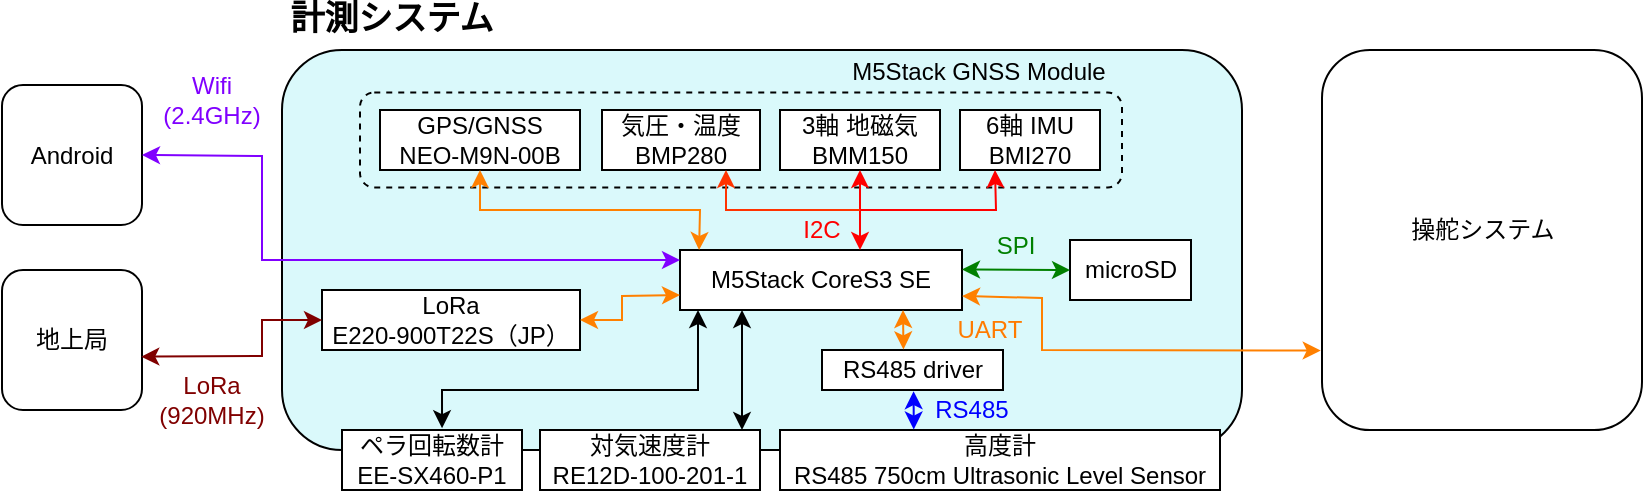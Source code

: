 <mxfile version="26.0.11">
  <diagram name="全体図" id="6K07M-bdMIoADG_4eisC">
    <mxGraphModel dx="989" dy="514" grid="1" gridSize="10" guides="1" tooltips="1" connect="1" arrows="1" fold="1" page="1" pageScale="1" pageWidth="827" pageHeight="1169" math="0" shadow="0">
      <root>
        <mxCell id="0" />
        <mxCell id="1" parent="0" />
        <mxCell id="qhWnbRb1_LZRBb_jjzeY-1" value="" style="rounded=1;whiteSpace=wrap;html=1;fillColor=#daf9fb;" parent="1" vertex="1">
          <mxGeometry x="240" y="90" width="480" height="200" as="geometry" />
        </mxCell>
        <mxCell id="rOg-yM2_KAsI7TXyr_-D-17" value="" style="rounded=1;whiteSpace=wrap;html=1;dashed=1;fillColor=none;" vertex="1" parent="1">
          <mxGeometry x="279" y="111.25" width="381" height="47.5" as="geometry" />
        </mxCell>
        <mxCell id="qhWnbRb1_LZRBb_jjzeY-2" value="M5Stack CoreS3 SE" style="rounded=0;whiteSpace=wrap;html=1;" parent="1" vertex="1">
          <mxGeometry x="439" y="190" width="141" height="30" as="geometry" />
        </mxCell>
        <mxCell id="qhWnbRb1_LZRBb_jjzeY-3" value="6軸 IMU&lt;div&gt;BMI270&lt;/div&gt;" style="rounded=0;whiteSpace=wrap;html=1;" parent="1" vertex="1">
          <mxGeometry x="579" y="120" width="70" height="30" as="geometry" />
        </mxCell>
        <mxCell id="qhWnbRb1_LZRBb_jjzeY-4" value="3軸 地磁気&lt;div&gt;BMM150&lt;/div&gt;" style="rounded=0;whiteSpace=wrap;html=1;" parent="1" vertex="1">
          <mxGeometry x="489" y="120" width="80" height="30" as="geometry" />
        </mxCell>
        <mxCell id="qhWnbRb1_LZRBb_jjzeY-5" value="気圧・温度&lt;div&gt;BMP280&lt;/div&gt;" style="rounded=0;whiteSpace=wrap;html=1;" parent="1" vertex="1">
          <mxGeometry x="400" y="120" width="79" height="30" as="geometry" />
        </mxCell>
        <mxCell id="qhWnbRb1_LZRBb_jjzeY-6" value="GPS/GNSS&lt;div&gt;NEO-M9N-00B&lt;/div&gt;" style="rounded=0;whiteSpace=wrap;html=1;" parent="1" vertex="1">
          <mxGeometry x="289" y="120" width="100" height="30" as="geometry" />
        </mxCell>
        <mxCell id="qhWnbRb1_LZRBb_jjzeY-7" value="LoRa&lt;div&gt;E220-900T22S（JP）&lt;/div&gt;" style="rounded=0;whiteSpace=wrap;html=1;" parent="1" vertex="1">
          <mxGeometry x="260" y="210" width="129" height="30" as="geometry" />
        </mxCell>
        <mxCell id="qhWnbRb1_LZRBb_jjzeY-8" value="microSD" style="rounded=0;whiteSpace=wrap;html=1;" parent="1" vertex="1">
          <mxGeometry x="634" y="185" width="60.5" height="30" as="geometry" />
        </mxCell>
        <mxCell id="qhWnbRb1_LZRBb_jjzeY-11" value="対気速度計&lt;div&gt;RE12D-100-201-1&lt;/div&gt;" style="rounded=0;whiteSpace=wrap;html=1;" parent="1" vertex="1">
          <mxGeometry x="369" y="280" width="110" height="30" as="geometry" />
        </mxCell>
        <mxCell id="qhWnbRb1_LZRBb_jjzeY-12" value="&lt;div&gt;ペラ回転数計&lt;/div&gt;&lt;div&gt;EE-SX460-P1&lt;/div&gt;" style="rounded=0;whiteSpace=wrap;html=1;" parent="1" vertex="1">
          <mxGeometry x="270" y="280" width="90" height="30" as="geometry" />
        </mxCell>
        <mxCell id="qhWnbRb1_LZRBb_jjzeY-13" value="&lt;div&gt;高度計&lt;/div&gt;&lt;div&gt;RS485 750cm Ultrasonic Level Sensor&lt;/div&gt;" style="rounded=0;whiteSpace=wrap;html=1;" parent="1" vertex="1">
          <mxGeometry x="489" y="280" width="220" height="30" as="geometry" />
        </mxCell>
        <mxCell id="qhWnbRb1_LZRBb_jjzeY-18" value="" style="endArrow=classic;startArrow=classic;html=1;rounded=0;strokeColor=#ff0000;" parent="1" edge="1">
          <mxGeometry width="50" height="50" relative="1" as="geometry">
            <mxPoint x="529" y="150" as="sourcePoint" />
            <mxPoint x="529" y="190" as="targetPoint" />
            <Array as="points" />
          </mxGeometry>
        </mxCell>
        <mxCell id="qhWnbRb1_LZRBb_jjzeY-19" value="" style="endArrow=classic;html=1;rounded=0;entryX=0.25;entryY=1;entryDx=0;entryDy=0;strokeColor=#ff0000;" parent="1" target="qhWnbRb1_LZRBb_jjzeY-3" edge="1">
          <mxGeometry width="50" height="50" relative="1" as="geometry">
            <mxPoint x="529" y="170" as="sourcePoint" />
            <mxPoint x="569" y="150" as="targetPoint" />
            <Array as="points">
              <mxPoint x="569" y="170" />
              <mxPoint x="597" y="170" />
            </Array>
          </mxGeometry>
        </mxCell>
        <mxCell id="qhWnbRb1_LZRBb_jjzeY-20" value="" style="endArrow=classic;html=1;rounded=0;strokeColor=#ff3300;" parent="1" edge="1">
          <mxGeometry width="50" height="50" relative="1" as="geometry">
            <mxPoint x="529" y="170" as="sourcePoint" />
            <mxPoint x="462" y="150" as="targetPoint" />
            <Array as="points">
              <mxPoint x="462" y="170" />
            </Array>
          </mxGeometry>
        </mxCell>
        <mxCell id="qhWnbRb1_LZRBb_jjzeY-21" value="I2C" style="text;html=1;align=center;verticalAlign=middle;whiteSpace=wrap;rounded=0;fontColor=#ff0000;" parent="1" vertex="1">
          <mxGeometry x="486.5" y="170" width="46" height="20" as="geometry" />
        </mxCell>
        <mxCell id="qhWnbRb1_LZRBb_jjzeY-22" value="" style="endArrow=classic;startArrow=classic;html=1;rounded=0;strokeColor=#FF8000;entryX=0.106;entryY=0.002;entryDx=0;entryDy=0;entryPerimeter=0;" parent="1" edge="1">
          <mxGeometry width="50" height="50" relative="1" as="geometry">
            <mxPoint x="339" y="150" as="sourcePoint" />
            <mxPoint x="448.54" y="190" as="targetPoint" />
            <Array as="points">
              <mxPoint x="339" y="170" />
              <mxPoint x="449" y="170" />
            </Array>
          </mxGeometry>
        </mxCell>
        <mxCell id="qhWnbRb1_LZRBb_jjzeY-23" value="&lt;font color=&quot;#ff7b00&quot;&gt;UART&lt;/font&gt;" style="text;html=1;align=center;verticalAlign=middle;whiteSpace=wrap;rounded=0;" parent="1" vertex="1">
          <mxGeometry x="569" y="220" width="50" height="20" as="geometry" />
        </mxCell>
        <mxCell id="IAhwxvjueymBkviinYW7-1" value="SPI" style="text;html=1;align=center;verticalAlign=middle;whiteSpace=wrap;rounded=0;fontColor=light-dark(#008000, #00a01a);" parent="1" vertex="1">
          <mxGeometry x="587" y="177.5" width="40" height="20" as="geometry" />
        </mxCell>
        <mxCell id="IAhwxvjueymBkviinYW7-2" value="" style="endArrow=classic;startArrow=classic;html=1;rounded=0;strokeColor=#FF8000;entryX=0;entryY=0.75;entryDx=0;entryDy=0;exitX=1;exitY=0.5;exitDx=0;exitDy=0;" parent="1" source="qhWnbRb1_LZRBb_jjzeY-7" target="qhWnbRb1_LZRBb_jjzeY-2" edge="1">
          <mxGeometry width="50" height="50" relative="1" as="geometry">
            <mxPoint x="389" y="215" as="sourcePoint" />
            <mxPoint x="439" y="215" as="targetPoint" />
            <Array as="points">
              <mxPoint x="410" y="225" />
              <mxPoint x="410" y="213" />
            </Array>
          </mxGeometry>
        </mxCell>
        <mxCell id="IAhwxvjueymBkviinYW7-3" value="" style="endArrow=classic;startArrow=classic;html=1;rounded=0;exitX=0.667;exitY=-0.03;exitDx=0;exitDy=0;exitPerimeter=0;" parent="1" edge="1">
          <mxGeometry width="50" height="50" relative="1" as="geometry">
            <mxPoint x="320.03" y="279.1" as="sourcePoint" />
            <mxPoint x="448" y="220" as="targetPoint" />
            <Array as="points">
              <mxPoint x="320" y="260" />
              <mxPoint x="448" y="260" />
            </Array>
          </mxGeometry>
        </mxCell>
        <mxCell id="IAhwxvjueymBkviinYW7-4" value="" style="endArrow=classic;startArrow=classic;html=1;rounded=0;" parent="1" edge="1">
          <mxGeometry width="50" height="50" relative="1" as="geometry">
            <mxPoint x="470" y="280" as="sourcePoint" />
            <mxPoint x="470" y="220" as="targetPoint" />
          </mxGeometry>
        </mxCell>
        <mxCell id="IAhwxvjueymBkviinYW7-37" value="" style="rounded=1;whiteSpace=wrap;html=1;" parent="1" vertex="1">
          <mxGeometry x="100" y="107.5" width="70" height="70" as="geometry" />
        </mxCell>
        <mxCell id="IAhwxvjueymBkviinYW7-38" value="" style="rounded=1;whiteSpace=wrap;html=1;" parent="1" vertex="1">
          <mxGeometry x="100" y="200" width="70" height="70" as="geometry" />
        </mxCell>
        <mxCell id="IAhwxvjueymBkviinYW7-40" value="Android" style="text;html=1;align=center;verticalAlign=middle;whiteSpace=wrap;rounded=0;" parent="1" vertex="1">
          <mxGeometry x="105" y="125" width="60" height="35" as="geometry" />
        </mxCell>
        <mxCell id="IAhwxvjueymBkviinYW7-41" value="&lt;div&gt;地上局&lt;/div&gt;" style="text;html=1;align=center;verticalAlign=middle;whiteSpace=wrap;rounded=0;" parent="1" vertex="1">
          <mxGeometry x="100" y="220" width="70" height="30" as="geometry" />
        </mxCell>
        <mxCell id="IAhwxvjueymBkviinYW7-42" value="" style="endArrow=classic;startArrow=classic;html=1;rounded=0;fontColor=#99FF33;strokeColor=light-dark(#800000, #ff89ff);exitX=0.995;exitY=0.778;exitDx=0;exitDy=0;entryX=0;entryY=0.5;entryDx=0;entryDy=0;exitPerimeter=0;" parent="1" edge="1" target="qhWnbRb1_LZRBb_jjzeY-7" source="IAhwxvjueymBkviinYW7-41">
          <mxGeometry width="50" height="50" relative="1" as="geometry">
            <mxPoint x="210" y="230" as="sourcePoint" />
            <mxPoint x="260" y="230" as="targetPoint" />
            <Array as="points">
              <mxPoint x="230" y="243" />
              <mxPoint x="230" y="225" />
            </Array>
          </mxGeometry>
        </mxCell>
        <mxCell id="IAhwxvjueymBkviinYW7-43" value="" style="endArrow=classic;startArrow=classic;html=1;rounded=0;strokeColor=light-dark(#8000ff, #ff6ac1);fontColor=#7EA6E0;exitX=1;exitY=0.5;exitDx=0;exitDy=0;" parent="1" edge="1" source="IAhwxvjueymBkviinYW7-37">
          <mxGeometry width="50" height="50" relative="1" as="geometry">
            <mxPoint x="330" y="195" as="sourcePoint" />
            <mxPoint x="439" y="195" as="targetPoint" />
            <Array as="points">
              <mxPoint x="230" y="143" />
              <mxPoint x="230" y="195" />
            </Array>
          </mxGeometry>
        </mxCell>
        <mxCell id="IAhwxvjueymBkviinYW7-46" value="&lt;font style=&quot;&quot;&gt;LoRa&lt;/font&gt;&lt;div&gt;&lt;font style=&quot;&quot;&gt;(920MHz)&lt;/font&gt;&lt;/div&gt;" style="text;html=1;align=center;verticalAlign=middle;whiteSpace=wrap;rounded=0;fontColor=light-dark(#800000, #cd4acd);labelBackgroundColor=none;" parent="1" vertex="1">
          <mxGeometry x="175" y="250" width="60" height="30" as="geometry" />
        </mxCell>
        <mxCell id="IAhwxvjueymBkviinYW7-47" value="&lt;font style=&quot;&quot;&gt;Wifi&lt;/font&gt;&lt;div&gt;&lt;font style=&quot;&quot;&gt;(2.4GHz)&lt;/font&gt;&lt;/div&gt;" style="text;html=1;align=center;verticalAlign=middle;whiteSpace=wrap;rounded=0;fontColor=light-dark(#8000ff, #413c00);" parent="1" vertex="1">
          <mxGeometry x="170" y="100" width="70" height="30" as="geometry" />
        </mxCell>
        <mxCell id="5KmOA9PAkvmJi2R7xXo4-1" value="" style="endArrow=classic;startArrow=classic;html=1;rounded=0;strokeColor=light-dark(#008000, #ce6100);entryX=0;entryY=0.5;entryDx=0;entryDy=0;fontColor=#000000;exitX=1;exitY=0.5;exitDx=0;exitDy=0;" parent="1" target="qhWnbRb1_LZRBb_jjzeY-8" edge="1">
          <mxGeometry width="50" height="50" relative="1" as="geometry">
            <mxPoint x="580" y="199.72" as="sourcePoint" />
            <mxPoint x="629" y="199.72" as="targetPoint" />
          </mxGeometry>
        </mxCell>
        <mxCell id="rOg-yM2_KAsI7TXyr_-D-1" value="" style="endArrow=classic;startArrow=classic;html=1;rounded=0;strokeColor=light-dark(#0000ff, #ce6100);entryX=0.304;entryY=-0.008;entryDx=0;entryDy=0;exitX=0.506;exitY=1.03;exitDx=0;exitDy=0;entryPerimeter=0;exitPerimeter=0;" edge="1" parent="1" source="rOg-yM2_KAsI7TXyr_-D-3" target="qhWnbRb1_LZRBb_jjzeY-13">
          <mxGeometry width="50" height="50" relative="1" as="geometry">
            <mxPoint x="550" y="340.278" as="sourcePoint" />
            <mxPoint x="600" y="259.6" as="targetPoint" />
          </mxGeometry>
        </mxCell>
        <mxCell id="rOg-yM2_KAsI7TXyr_-D-3" value="RS485 driver" style="rounded=0;whiteSpace=wrap;html=1;" vertex="1" parent="1">
          <mxGeometry x="510" y="240" width="90.5" height="20" as="geometry" />
        </mxCell>
        <mxCell id="rOg-yM2_KAsI7TXyr_-D-4" value="" style="endArrow=classic;startArrow=classic;html=1;rounded=0;strokeColor=#FF8000;entryX=0.45;entryY=-0.014;entryDx=0;entryDy=0;exitX=1;exitY=0.5;exitDx=0;exitDy=0;entryPerimeter=0;" edge="1" parent="1" target="rOg-yM2_KAsI7TXyr_-D-3">
          <mxGeometry width="50" height="50" relative="1" as="geometry">
            <mxPoint x="550.5" y="220" as="sourcePoint" />
            <mxPoint x="600.5" y="220" as="targetPoint" />
          </mxGeometry>
        </mxCell>
        <mxCell id="rOg-yM2_KAsI7TXyr_-D-6" value="RS485" style="text;html=1;align=center;verticalAlign=middle;whiteSpace=wrap;rounded=0;fontColor=light-dark(#0000ff, #ededed);" vertex="1" parent="1">
          <mxGeometry x="560" y="260" width="50" height="20" as="geometry" />
        </mxCell>
        <mxCell id="rOg-yM2_KAsI7TXyr_-D-7" value="" style="endArrow=classic;startArrow=classic;html=1;rounded=0;strokeColor=#FF8000;exitX=1;exitY=0.75;exitDx=0;exitDy=0;entryX=-0.004;entryY=0.791;entryDx=0;entryDy=0;entryPerimeter=0;" edge="1" parent="1" target="rOg-yM2_KAsI7TXyr_-D-11">
          <mxGeometry width="50" height="50" relative="1" as="geometry">
            <mxPoint x="580" y="213" as="sourcePoint" />
            <mxPoint x="760" y="230" as="targetPoint" />
            <Array as="points">
              <mxPoint x="620" y="214" />
              <mxPoint x="620" y="240" />
            </Array>
          </mxGeometry>
        </mxCell>
        <mxCell id="rOg-yM2_KAsI7TXyr_-D-11" value="" style="rounded=1;whiteSpace=wrap;html=1;" vertex="1" parent="1">
          <mxGeometry x="760" y="90" width="160" height="190" as="geometry" />
        </mxCell>
        <mxCell id="rOg-yM2_KAsI7TXyr_-D-12" value="&lt;div&gt;操舵システム&lt;/div&gt;" style="text;html=1;align=center;verticalAlign=middle;whiteSpace=wrap;rounded=0;" vertex="1" parent="1">
          <mxGeometry x="792.5" y="165" width="95" height="30" as="geometry" />
        </mxCell>
        <mxCell id="rOg-yM2_KAsI7TXyr_-D-13" value="&lt;b&gt;&lt;font style=&quot;font-size: 17px;&quot;&gt;計測システム&lt;/font&gt;&lt;/b&gt;" style="text;html=1;align=center;verticalAlign=middle;whiteSpace=wrap;rounded=0;" vertex="1" parent="1">
          <mxGeometry x="240" y="65" width="110" height="20" as="geometry" />
        </mxCell>
        <mxCell id="rOg-yM2_KAsI7TXyr_-D-18" value="M5Stack GNSS Module" style="text;html=1;align=center;verticalAlign=middle;whiteSpace=wrap;rounded=0;" vertex="1" parent="1">
          <mxGeometry x="520" y="91.25" width="137" height="20" as="geometry" />
        </mxCell>
      </root>
    </mxGraphModel>
  </diagram>
</mxfile>
